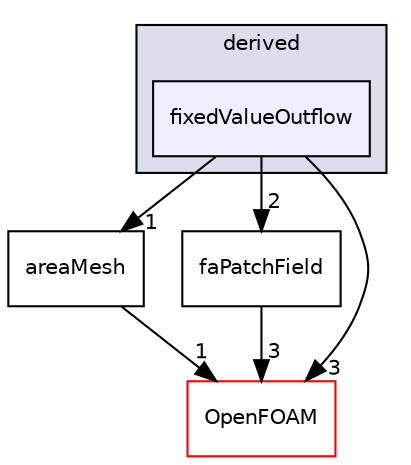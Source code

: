 digraph "src/finiteArea/fields/faPatchFields/derived/fixedValueOutflow" {
  bgcolor=transparent;
  compound=true
  node [ fontsize="10", fontname="Helvetica"];
  edge [ labelfontsize="10", labelfontname="Helvetica"];
  subgraph clusterdir_e199f5c11b5a7f232da4f9fe7f7d8b60 {
    graph [ bgcolor="#ddddee", pencolor="black", label="derived" fontname="Helvetica", fontsize="10", URL="dir_e199f5c11b5a7f232da4f9fe7f7d8b60.html"]
  dir_4ce91b6ccad5d9174d26fc1fdc035f8f [shape=box, label="fixedValueOutflow", style="filled", fillcolor="#eeeeff", pencolor="black", URL="dir_4ce91b6ccad5d9174d26fc1fdc035f8f.html"];
  }
  dir_aa4bce7a1abbd72ee1f4d02ddf362a3b [shape=box label="areaMesh" URL="dir_aa4bce7a1abbd72ee1f4d02ddf362a3b.html"];
  dir_45bb735b99283f509e93082dc5349c43 [shape=box label="faPatchField" URL="dir_45bb735b99283f509e93082dc5349c43.html"];
  dir_c5473ff19b20e6ec4dfe5c310b3778a8 [shape=box label="OpenFOAM" color="red" URL="dir_c5473ff19b20e6ec4dfe5c310b3778a8.html"];
  dir_4ce91b6ccad5d9174d26fc1fdc035f8f->dir_aa4bce7a1abbd72ee1f4d02ddf362a3b [headlabel="1", labeldistance=1.5 headhref="dir_000767_000714.html"];
  dir_4ce91b6ccad5d9174d26fc1fdc035f8f->dir_45bb735b99283f509e93082dc5349c43 [headlabel="2", labeldistance=1.5 headhref="dir_000767_000771.html"];
  dir_4ce91b6ccad5d9174d26fc1fdc035f8f->dir_c5473ff19b20e6ec4dfe5c310b3778a8 [headlabel="3", labeldistance=1.5 headhref="dir_000767_002151.html"];
  dir_aa4bce7a1abbd72ee1f4d02ddf362a3b->dir_c5473ff19b20e6ec4dfe5c310b3778a8 [headlabel="1", labeldistance=1.5 headhref="dir_000714_002151.html"];
  dir_45bb735b99283f509e93082dc5349c43->dir_c5473ff19b20e6ec4dfe5c310b3778a8 [headlabel="3", labeldistance=1.5 headhref="dir_000771_002151.html"];
}
